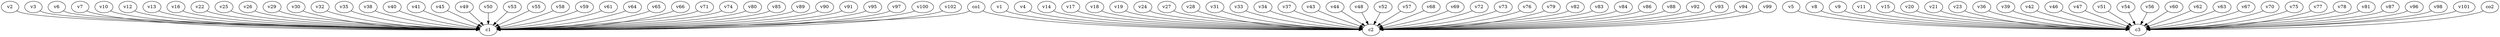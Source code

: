 strict digraph  {
c1;
c2;
c3;
v1;
v2;
v3;
v4;
v5;
v6;
v7;
v8;
v9;
v10;
v11;
v12;
v13;
v14;
v15;
v16;
v17;
v18;
v19;
v20;
v21;
v22;
v23;
v24;
v25;
v26;
v27;
v28;
v29;
v30;
v31;
v32;
v33;
v34;
v35;
v36;
v37;
v38;
v39;
v40;
v41;
v42;
v43;
v44;
v45;
v46;
v47;
v48;
v49;
v50;
v51;
v52;
v53;
v54;
v55;
v56;
v57;
v58;
v59;
v60;
v61;
v62;
v63;
v64;
v65;
v66;
v67;
v68;
v69;
v70;
v71;
v72;
v73;
v74;
v75;
v76;
v77;
v78;
v79;
v80;
v81;
v82;
v83;
v84;
v85;
v86;
v87;
v88;
v89;
v90;
v91;
v92;
v93;
v94;
v95;
v96;
v97;
v98;
v99;
v100;
v101;
v102;
co1;
co2;
v1 -> c2  [weight=1];
v2 -> c1  [weight=1];
v3 -> c1  [weight=1];
v4 -> c2  [weight=1];
v5 -> c3  [weight=1];
v6 -> c1  [weight=1];
v7 -> c1  [weight=1];
v8 -> c3  [weight=1];
v9 -> c3  [weight=1];
v10 -> c1  [weight=1];
v11 -> c3  [weight=1];
v12 -> c1  [weight=1];
v13 -> c1  [weight=1];
v14 -> c2  [weight=1];
v15 -> c3  [weight=1];
v16 -> c1  [weight=1];
v17 -> c2  [weight=1];
v18 -> c2  [weight=1];
v19 -> c2  [weight=1];
v20 -> c3  [weight=1];
v21 -> c3  [weight=1];
v22 -> c1  [weight=1];
v23 -> c3  [weight=1];
v24 -> c2  [weight=1];
v25 -> c1  [weight=1];
v26 -> c1  [weight=1];
v27 -> c2  [weight=1];
v28 -> c2  [weight=1];
v29 -> c1  [weight=1];
v30 -> c1  [weight=1];
v31 -> c2  [weight=1];
v32 -> c1  [weight=1];
v33 -> c2  [weight=1];
v34 -> c2  [weight=1];
v35 -> c1  [weight=1];
v36 -> c3  [weight=1];
v37 -> c2  [weight=1];
v38 -> c1  [weight=1];
v39 -> c3  [weight=1];
v40 -> c1  [weight=1];
v41 -> c1  [weight=1];
v42 -> c3  [weight=1];
v43 -> c2  [weight=1];
v44 -> c2  [weight=1];
v45 -> c1  [weight=1];
v46 -> c3  [weight=1];
v47 -> c3  [weight=1];
v48 -> c2  [weight=1];
v49 -> c1  [weight=1];
v50 -> c1  [weight=1];
v51 -> c3  [weight=1];
v52 -> c2  [weight=1];
v53 -> c1  [weight=1];
v54 -> c3  [weight=1];
v55 -> c1  [weight=1];
v56 -> c3  [weight=1];
v57 -> c2  [weight=1];
v58 -> c1  [weight=1];
v59 -> c1  [weight=1];
v60 -> c3  [weight=1];
v61 -> c1  [weight=1];
v62 -> c3  [weight=1];
v63 -> c3  [weight=1];
v64 -> c1  [weight=1];
v65 -> c1  [weight=1];
v66 -> c1  [weight=1];
v67 -> c3  [weight=1];
v68 -> c2  [weight=1];
v69 -> c2  [weight=1];
v70 -> c3  [weight=1];
v71 -> c1  [weight=1];
v72 -> c2  [weight=1];
v73 -> c2  [weight=1];
v74 -> c1  [weight=1];
v75 -> c3  [weight=1];
v76 -> c2  [weight=1];
v77 -> c3  [weight=1];
v78 -> c3  [weight=1];
v79 -> c2  [weight=1];
v80 -> c1  [weight=1];
v81 -> c3  [weight=1];
v82 -> c2  [weight=1];
v83 -> c2  [weight=1];
v84 -> c2  [weight=1];
v85 -> c1  [weight=1];
v86 -> c2  [weight=1];
v87 -> c3  [weight=1];
v88 -> c2  [weight=1];
v89 -> c1  [weight=1];
v90 -> c1  [weight=1];
v91 -> c1  [weight=1];
v92 -> c2  [weight=1];
v93 -> c2  [weight=1];
v94 -> c2  [weight=1];
v95 -> c1  [weight=1];
v96 -> c3  [weight=1];
v97 -> c1  [weight=1];
v98 -> c3  [weight=1];
v99 -> c2  [weight=1];
v100 -> c1  [weight=1];
v101 -> c3  [weight=1];
v102 -> c1  [weight=1];
co1 -> c1  [weight=1];
co1 -> c2  [weight=1];
co2 -> c3  [weight=1];
}
